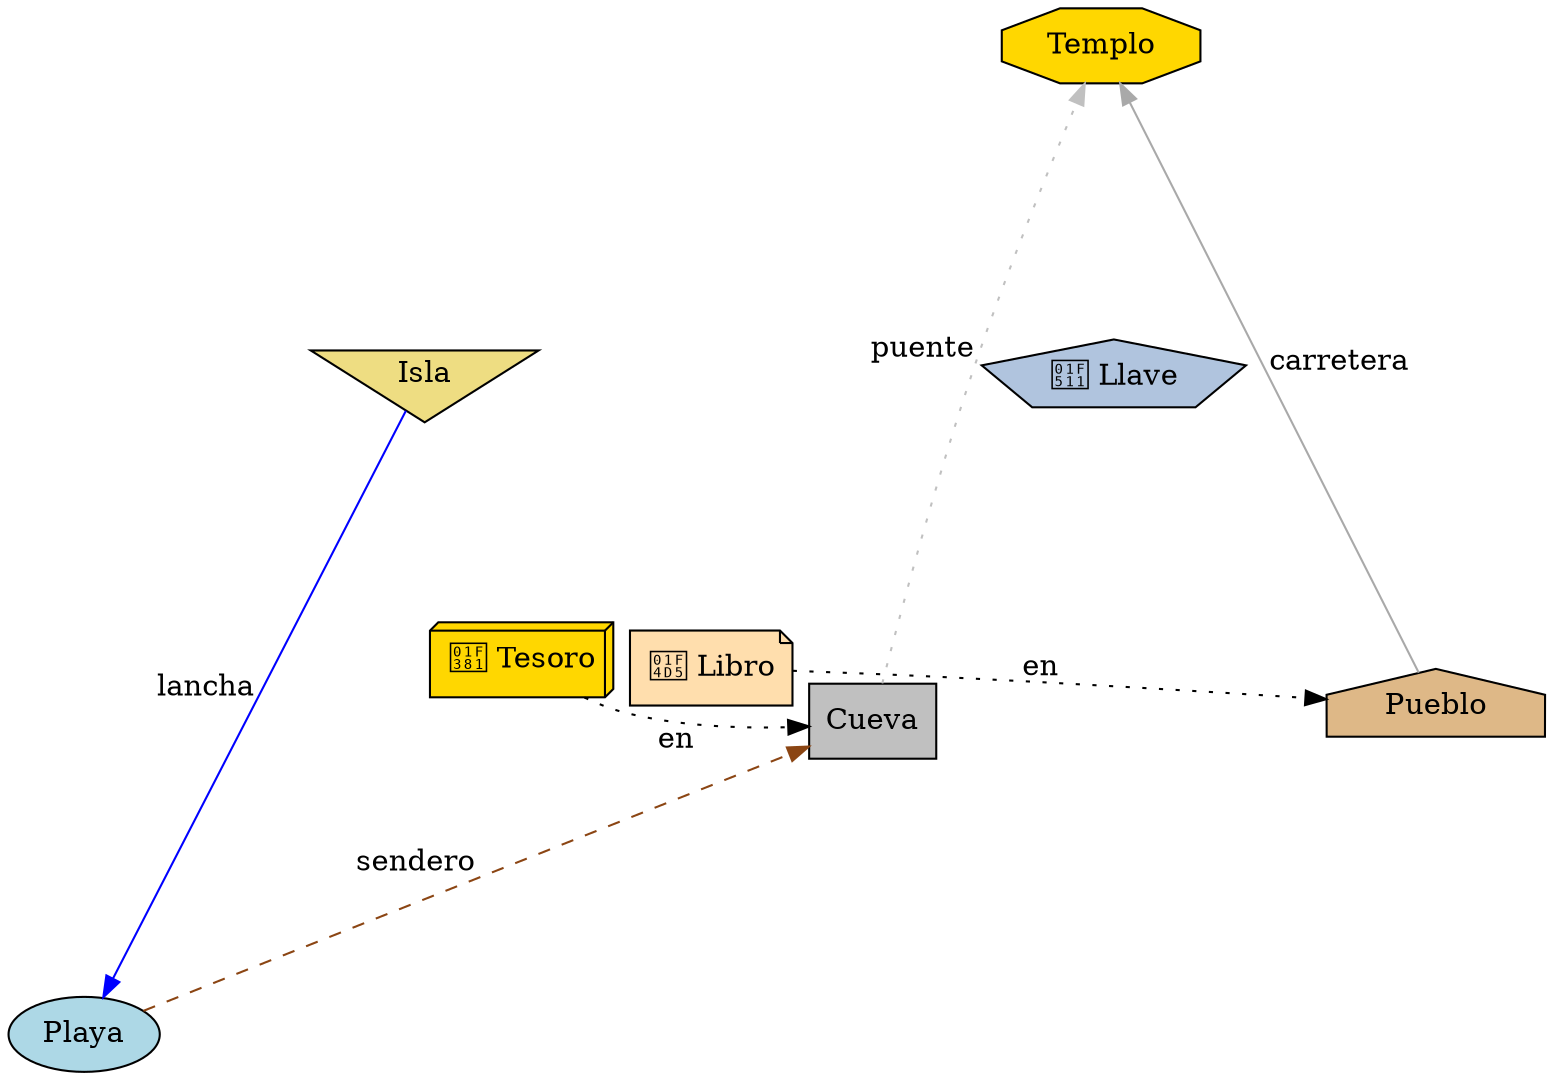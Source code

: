 digraph "Isla del Místico" {
    layout=neato;
    overlap=false;
    splines=true;
    node [style=filled];
    node [style=filled];
    "Playa" [shape=ellipse, fillcolor=lightblue, pos="0,0!"];
    "Cueva" [shape=box, fillcolor=gray, pos="200,100!"];
    "Templo" [shape=octagon, fillcolor=gold, pos="300,300!"];
    "Isla" [shape=invtriangle, fillcolor=lightgoldenrod, pos="100,200!"];
    "Pueblo" [shape=house, fillcolor=burlywood, pos="400,100!"];
    "Playa" -> "Cueva" [label="sendero", style=dashed, color=saddlebrown];
    "Cueva" -> "Templo" [label="puente", style=dotted, color=gray];
    "Isla" -> "Playa" [label="lancha", style=solid, color=blue];
    "Pueblo" -> "Templo" [label="carretera", style=solid, color=darkgray];
    "obj_🎁_Tesoro" [label="🎁 Tesoro", shape=box3d, fillcolor=gold];
    "obj_🎁_Tesoro" -> "Cueva" [label="en", style=dotted];
    "obj_🔑_Llave" [label="🔑 Llave", shape=pentagon, fillcolor=lightsteelblue, pos="300,200!", style=filled];
    "obj_📕_Libro" [label="📕 Libro", shape=note, fillcolor=navajowhite];
    "obj_📕_Libro" -> "Pueblo" [label="en", style=dotted];
}
